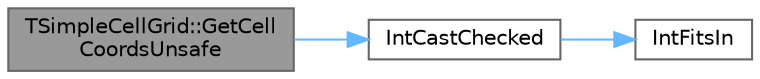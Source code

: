 digraph "TSimpleCellGrid::GetCellCoordsUnsafe"
{
 // INTERACTIVE_SVG=YES
 // LATEX_PDF_SIZE
  bgcolor="transparent";
  edge [fontname=Helvetica,fontsize=10,labelfontname=Helvetica,labelfontsize=10];
  node [fontname=Helvetica,fontsize=10,shape=box,height=0.2,width=0.4];
  rankdir="LR";
  Node1 [id="Node000001",label="TSimpleCellGrid::GetCell\lCoordsUnsafe",height=0.2,width=0.4,color="gray40", fillcolor="grey60", style="filled", fontcolor="black",tooltip="Convert world location to (X,Y) coords on grid, result can be outside grid."];
  Node1 -> Node2 [id="edge1_Node000001_Node000002",color="steelblue1",style="solid",tooltip=" "];
  Node2 [id="Node000002",label="IntCastChecked",height=0.2,width=0.4,color="grey40", fillcolor="white", style="filled",URL="$d4/d24/UnrealTemplate_8h.html#a886a4da9a454571f96b5c89d4f26bc31",tooltip="Cast and check that value fits in OutType."];
  Node2 -> Node3 [id="edge2_Node000002_Node000003",color="steelblue1",style="solid",tooltip=" "];
  Node3 [id="Node000003",label="IntFitsIn",height=0.2,width=0.4,color="grey40", fillcolor="white", style="filled",URL="$d4/d24/UnrealTemplate_8h.html#a9a4800af259748724f3bddeaa0ebdad0",tooltip="Test if value can make a lossless static_cast roundtrip via OutType without a sign change."];
}
